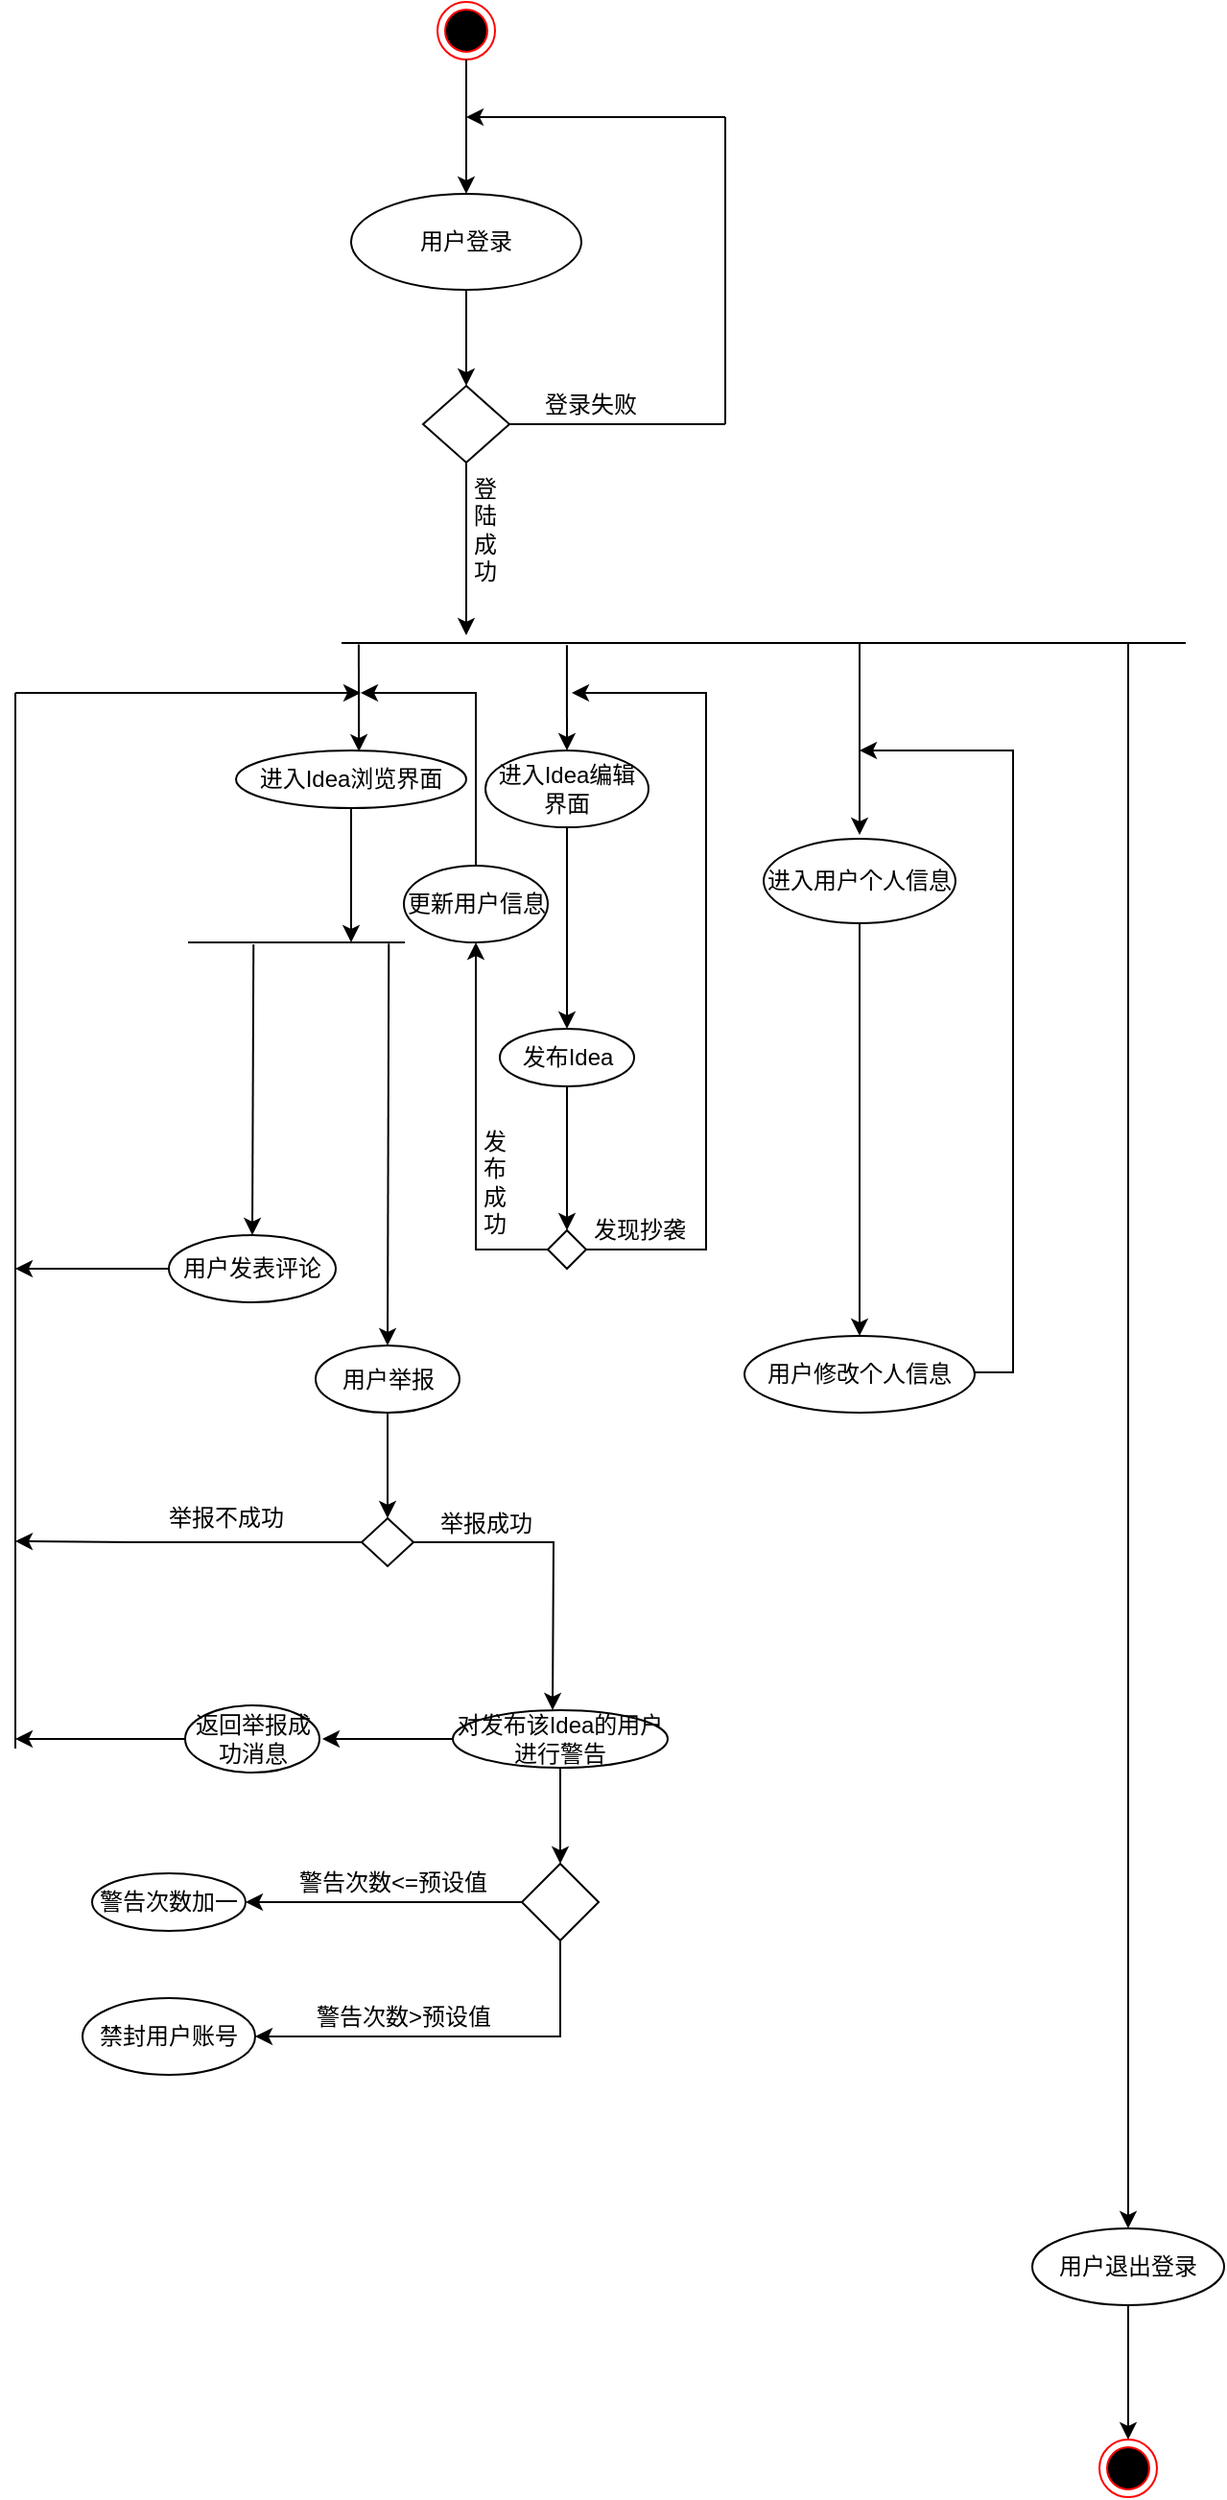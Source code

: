 <mxfile version="12.2.3" type="device" pages="1"><diagram name="Page-1" id="0783ab3e-0a74-02c8-0abd-f7b4e66b4bec"><mxGraphModel dx="2135" dy="3315" grid="1" gridSize="10" guides="1" tooltips="1" connect="1" arrows="1" fold="1" page="1" pageScale="1" pageWidth="850" pageHeight="1100" background="#ffffff" math="0" shadow="0"><root><mxCell id="0"/><mxCell id="1" parent="0"/><mxCell id="02tYhoFNjldnBtzx3hTq-1" value="" style="ellipse;html=1;shape=endState;fillColor=#000000;strokeColor=#ff0000;" vertex="1" parent="1"><mxGeometry x="420" y="-1530" width="30" height="30" as="geometry"/></mxCell><mxCell id="02tYhoFNjldnBtzx3hTq-2" value="用户登录" style="ellipse;whiteSpace=wrap;html=1;" vertex="1" parent="1"><mxGeometry x="375" y="-1430" width="120" height="50" as="geometry"/></mxCell><mxCell id="02tYhoFNjldnBtzx3hTq-3" value="" style="endArrow=classic;html=1;exitX=0.5;exitY=1;exitDx=0;exitDy=0;" edge="1" parent="1" source="02tYhoFNjldnBtzx3hTq-1" target="02tYhoFNjldnBtzx3hTq-2"><mxGeometry width="50" height="50" relative="1" as="geometry"><mxPoint x="430" y="-1460" as="sourcePoint"/><mxPoint x="480" y="-1510" as="targetPoint"/></mxGeometry></mxCell><mxCell id="02tYhoFNjldnBtzx3hTq-4" value="" style="rhombus;whiteSpace=wrap;html=1;" vertex="1" parent="1"><mxGeometry x="412.5" y="-1330" width="45" height="40" as="geometry"/></mxCell><mxCell id="02tYhoFNjldnBtzx3hTq-5" value="" style="endArrow=classic;html=1;exitX=0.5;exitY=1;exitDx=0;exitDy=0;" edge="1" parent="1" source="02tYhoFNjldnBtzx3hTq-2" target="02tYhoFNjldnBtzx3hTq-4"><mxGeometry width="50" height="50" relative="1" as="geometry"><mxPoint x="510" y="-1310" as="sourcePoint"/><mxPoint x="560" y="-1360" as="targetPoint"/></mxGeometry></mxCell><mxCell id="02tYhoFNjldnBtzx3hTq-8" value="" style="endArrow=none;html=1;exitX=1;exitY=0.5;exitDx=0;exitDy=0;" edge="1" parent="1" source="02tYhoFNjldnBtzx3hTq-4"><mxGeometry width="50" height="50" relative="1" as="geometry"><mxPoint x="460" y="-1270" as="sourcePoint"/><mxPoint x="570" y="-1310" as="targetPoint"/></mxGeometry></mxCell><mxCell id="02tYhoFNjldnBtzx3hTq-9" value="" style="endArrow=none;html=1;" edge="1" parent="1"><mxGeometry width="50" height="50" relative="1" as="geometry"><mxPoint x="570" y="-1310" as="sourcePoint"/><mxPoint x="570" y="-1470" as="targetPoint"/></mxGeometry></mxCell><mxCell id="02tYhoFNjldnBtzx3hTq-10" value="" style="endArrow=classic;html=1;" edge="1" parent="1"><mxGeometry width="50" height="50" relative="1" as="geometry"><mxPoint x="570" y="-1470" as="sourcePoint"/><mxPoint x="435" y="-1470" as="targetPoint"/></mxGeometry></mxCell><mxCell id="02tYhoFNjldnBtzx3hTq-11" value="登录失败" style="text;html=1;strokeColor=none;fillColor=none;align=center;verticalAlign=middle;whiteSpace=wrap;rounded=0;" vertex="1" parent="1"><mxGeometry x="470" y="-1330" width="60" height="20" as="geometry"/></mxCell><mxCell id="02tYhoFNjldnBtzx3hTq-12" value="" style="endArrow=classic;html=1;exitX=0.5;exitY=1;exitDx=0;exitDy=0;" edge="1" parent="1" source="02tYhoFNjldnBtzx3hTq-4"><mxGeometry width="50" height="50" relative="1" as="geometry"><mxPoint x="440" y="-1220" as="sourcePoint"/><mxPoint x="435" y="-1200" as="targetPoint"/></mxGeometry></mxCell><mxCell id="02tYhoFNjldnBtzx3hTq-13" value="登陆成功" style="text;html=1;strokeColor=none;fillColor=none;align=center;verticalAlign=middle;whiteSpace=wrap;rounded=0;" vertex="1" parent="1"><mxGeometry x="435" y="-1280" width="20" height="50" as="geometry"/></mxCell><mxCell id="02tYhoFNjldnBtzx3hTq-18" value="" style="line;strokeWidth=1;fillColor=none;align=left;verticalAlign=middle;spacingTop=-1;spacingLeft=3;spacingRight=3;rotatable=0;labelPosition=right;points=[];portConstraint=eastwest;" vertex="1" parent="1"><mxGeometry x="370" y="-1200" width="140" height="8" as="geometry"/></mxCell><mxCell id="02tYhoFNjldnBtzx3hTq-19" value="" style="endArrow=classic;html=1;exitX=0.064;exitY=0.587;exitDx=0;exitDy=0;exitPerimeter=0;entryX=0.534;entryY=0.018;entryDx=0;entryDy=0;entryPerimeter=0;" edge="1" parent="1" source="02tYhoFNjldnBtzx3hTq-18" target="02tYhoFNjldnBtzx3hTq-20"><mxGeometry width="50" height="50" relative="1" as="geometry"><mxPoint x="400" y="-1120" as="sourcePoint"/><mxPoint x="370" y="-1140" as="targetPoint"/><Array as="points"/></mxGeometry></mxCell><mxCell id="02tYhoFNjldnBtzx3hTq-50" style="edgeStyle=orthogonalEdgeStyle;rounded=0;orthogonalLoop=1;jettySize=auto;html=1;" edge="1" parent="1" source="02tYhoFNjldnBtzx3hTq-20"><mxGeometry relative="1" as="geometry"><mxPoint x="375" y="-1040" as="targetPoint"/></mxGeometry></mxCell><mxCell id="02tYhoFNjldnBtzx3hTq-20" value="进入Idea浏览界面" style="ellipse;whiteSpace=wrap;html=1;" vertex="1" parent="1"><mxGeometry x="315" y="-1140" width="120" height="30" as="geometry"/></mxCell><mxCell id="02tYhoFNjldnBtzx3hTq-23" value="发布Idea" style="ellipse;whiteSpace=wrap;html=1;" vertex="1" parent="1"><mxGeometry x="452.5" y="-995" width="70" height="30" as="geometry"/></mxCell><mxCell id="02tYhoFNjldnBtzx3hTq-32" style="edgeStyle=orthogonalEdgeStyle;rounded=0;orthogonalLoop=1;jettySize=auto;html=1;exitX=0;exitY=0.5;exitDx=0;exitDy=0;" edge="1" parent="1" source="02tYhoFNjldnBtzx3hTq-25"><mxGeometry relative="1" as="geometry"><mxPoint x="440" y="-1040" as="targetPoint"/><Array as="points"><mxPoint x="440" y="-880"/></Array></mxGeometry></mxCell><mxCell id="02tYhoFNjldnBtzx3hTq-41" style="edgeStyle=orthogonalEdgeStyle;rounded=0;orthogonalLoop=1;jettySize=auto;html=1;exitX=1;exitY=0.5;exitDx=0;exitDy=0;" edge="1" parent="1" source="02tYhoFNjldnBtzx3hTq-25"><mxGeometry relative="1" as="geometry"><mxPoint x="490" y="-1170" as="targetPoint"/><Array as="points"><mxPoint x="560" y="-880"/><mxPoint x="560" y="-1170"/></Array></mxGeometry></mxCell><mxCell id="02tYhoFNjldnBtzx3hTq-25" value="" style="rhombus;whiteSpace=wrap;html=1;" vertex="1" parent="1"><mxGeometry x="477.5" y="-890" width="20" height="20" as="geometry"/></mxCell><mxCell id="02tYhoFNjldnBtzx3hTq-27" value="" style="endArrow=classic;html=1;exitX=0.5;exitY=1;exitDx=0;exitDy=0;entryX=0.5;entryY=0;entryDx=0;entryDy=0;" edge="1" parent="1" source="02tYhoFNjldnBtzx3hTq-23" target="02tYhoFNjldnBtzx3hTq-25"><mxGeometry width="50" height="50" relative="1" as="geometry"><mxPoint x="510" y="-1020" as="sourcePoint"/><mxPoint x="560" y="-1070" as="targetPoint"/></mxGeometry></mxCell><mxCell id="02tYhoFNjldnBtzx3hTq-30" value="发现抄袭" style="text;html=1;strokeColor=none;fillColor=none;align=center;verticalAlign=middle;whiteSpace=wrap;rounded=0;" vertex="1" parent="1"><mxGeometry x="497.5" y="-900" width="55" height="20" as="geometry"/></mxCell><mxCell id="02tYhoFNjldnBtzx3hTq-33" value="发布成功" style="text;html=1;strokeColor=none;fillColor=none;align=center;verticalAlign=middle;whiteSpace=wrap;rounded=0;" vertex="1" parent="1"><mxGeometry x="440" y="-950" width="20" height="70" as="geometry"/></mxCell><mxCell id="02tYhoFNjldnBtzx3hTq-36" value="进入Idea编辑界面" style="ellipse;whiteSpace=wrap;html=1;" vertex="1" parent="1"><mxGeometry x="445" y="-1140" width="85" height="40" as="geometry"/></mxCell><mxCell id="02tYhoFNjldnBtzx3hTq-37" value="" style="endArrow=classic;html=1;entryX=0.5;entryY=0;entryDx=0;entryDy=0;exitX=0.839;exitY=0.634;exitDx=0;exitDy=0;exitPerimeter=0;" edge="1" parent="1" source="02tYhoFNjldnBtzx3hTq-18" target="02tYhoFNjldnBtzx3hTq-36"><mxGeometry width="50" height="50" relative="1" as="geometry"><mxPoint x="530" y="-1130" as="sourcePoint"/><mxPoint x="580" y="-1180" as="targetPoint"/></mxGeometry></mxCell><mxCell id="02tYhoFNjldnBtzx3hTq-40" value="" style="endArrow=classic;html=1;entryX=0.5;entryY=0;entryDx=0;entryDy=0;exitX=0.5;exitY=1;exitDx=0;exitDy=0;" edge="1" parent="1" source="02tYhoFNjldnBtzx3hTq-36" target="02tYhoFNjldnBtzx3hTq-23"><mxGeometry width="50" height="50" relative="1" as="geometry"><mxPoint x="495" y="-1070" as="sourcePoint"/><mxPoint x="370" y="-850" as="targetPoint"/></mxGeometry></mxCell><mxCell id="02tYhoFNjldnBtzx3hTq-47" style="edgeStyle=orthogonalEdgeStyle;rounded=0;orthogonalLoop=1;jettySize=auto;html=1;exitX=0.5;exitY=0;exitDx=0;exitDy=0;" edge="1" parent="1" source="02tYhoFNjldnBtzx3hTq-43"><mxGeometry relative="1" as="geometry"><mxPoint x="380" y="-1170" as="targetPoint"/><Array as="points"><mxPoint x="440" y="-1170"/></Array></mxGeometry></mxCell><mxCell id="02tYhoFNjldnBtzx3hTq-43" value="更新用户信息" style="ellipse;whiteSpace=wrap;html=1;" vertex="1" parent="1"><mxGeometry x="402.5" y="-1080" width="75" height="40" as="geometry"/></mxCell><mxCell id="02tYhoFNjldnBtzx3hTq-57" style="edgeStyle=orthogonalEdgeStyle;rounded=0;orthogonalLoop=1;jettySize=auto;html=1;" edge="1" parent="1" source="02tYhoFNjldnBtzx3hTq-49"><mxGeometry relative="1" as="geometry"><mxPoint x="200" y="-728" as="targetPoint"/><Array as="points"><mxPoint x="260" y="-728"/><mxPoint x="260" y="-728"/></Array></mxGeometry></mxCell><mxCell id="02tYhoFNjldnBtzx3hTq-67" style="edgeStyle=orthogonalEdgeStyle;rounded=0;orthogonalLoop=1;jettySize=auto;html=1;exitX=1;exitY=0.5;exitDx=0;exitDy=0;" edge="1" parent="1" source="02tYhoFNjldnBtzx3hTq-49"><mxGeometry relative="1" as="geometry"><mxPoint x="480" y="-640" as="targetPoint"/></mxGeometry></mxCell><mxCell id="02tYhoFNjldnBtzx3hTq-49" value="" style="rhombus;whiteSpace=wrap;html=1;" vertex="1" parent="1"><mxGeometry x="380.5" y="-740" width="27" height="25" as="geometry"/></mxCell><mxCell id="02tYhoFNjldnBtzx3hTq-53" style="edgeStyle=orthogonalEdgeStyle;rounded=0;orthogonalLoop=1;jettySize=auto;html=1;entryX=0.5;entryY=0;entryDx=0;entryDy=0;" edge="1" parent="1" source="02tYhoFNjldnBtzx3hTq-51" target="02tYhoFNjldnBtzx3hTq-49"><mxGeometry relative="1" as="geometry"><mxPoint x="317.5" y="-940" as="targetPoint"/></mxGeometry></mxCell><mxCell id="02tYhoFNjldnBtzx3hTq-51" value="用户举报" style="ellipse;whiteSpace=wrap;html=1;" vertex="1" parent="1"><mxGeometry x="356.5" y="-830" width="75" height="35" as="geometry"/></mxCell><mxCell id="02tYhoFNjldnBtzx3hTq-55" value="" style="endArrow=none;html=1;" edge="1" parent="1"><mxGeometry width="50" height="50" relative="1" as="geometry"><mxPoint x="200" y="-620" as="sourcePoint"/><mxPoint x="200" y="-1170" as="targetPoint"/></mxGeometry></mxCell><mxCell id="02tYhoFNjldnBtzx3hTq-56" value="" style="endArrow=classic;html=1;" edge="1" parent="1"><mxGeometry width="50" height="50" relative="1" as="geometry"><mxPoint x="200" y="-1170" as="sourcePoint"/><mxPoint x="380" y="-1170" as="targetPoint"/></mxGeometry></mxCell><mxCell id="02tYhoFNjldnBtzx3hTq-58" value="举报不成功" style="text;html=1;strokeColor=none;fillColor=none;align=center;verticalAlign=middle;whiteSpace=wrap;rounded=0;" vertex="1" parent="1"><mxGeometry x="270" y="-750" width="80" height="20" as="geometry"/></mxCell><mxCell id="02tYhoFNjldnBtzx3hTq-59" value="" style="line;strokeWidth=1;fillColor=none;align=left;verticalAlign=middle;spacingTop=-1;spacingLeft=3;spacingRight=3;rotatable=0;labelPosition=right;points=[];portConstraint=eastwest;" vertex="1" parent="1"><mxGeometry x="290" y="-1044" width="113" height="8" as="geometry"/></mxCell><mxCell id="02tYhoFNjldnBtzx3hTq-61" value="" style="endArrow=classic;html=1;entryX=0.5;entryY=0;entryDx=0;entryDy=0;exitX=0.926;exitY=0.572;exitDx=0;exitDy=0;exitPerimeter=0;" edge="1" parent="1" source="02tYhoFNjldnBtzx3hTq-59" target="02tYhoFNjldnBtzx3hTq-51"><mxGeometry width="50" height="50" relative="1" as="geometry"><mxPoint x="320" y="-980" as="sourcePoint"/><mxPoint x="370" y="-1030" as="targetPoint"/></mxGeometry></mxCell><mxCell id="02tYhoFNjldnBtzx3hTq-63" value="用户发表评论" style="ellipse;whiteSpace=wrap;html=1;" vertex="1" parent="1"><mxGeometry x="280" y="-887.5" width="87" height="35" as="geometry"/></mxCell><mxCell id="02tYhoFNjldnBtzx3hTq-64" value="" style="endArrow=classic;html=1;exitX=0;exitY=0.5;exitDx=0;exitDy=0;" edge="1" parent="1" source="02tYhoFNjldnBtzx3hTq-63"><mxGeometry width="50" height="50" relative="1" as="geometry"><mxPoint x="240" y="-810" as="sourcePoint"/><mxPoint x="200" y="-870" as="targetPoint"/></mxGeometry></mxCell><mxCell id="02tYhoFNjldnBtzx3hTq-65" value="" style="endArrow=classic;html=1;entryX=0.5;entryY=0;entryDx=0;entryDy=0;exitX=0.302;exitY=0.621;exitDx=0;exitDy=0;exitPerimeter=0;" edge="1" parent="1" source="02tYhoFNjldnBtzx3hTq-59" target="02tYhoFNjldnBtzx3hTq-63"><mxGeometry width="50" height="50" relative="1" as="geometry"><mxPoint x="290" y="-890" as="sourcePoint"/><mxPoint x="340" y="-940" as="targetPoint"/></mxGeometry></mxCell><mxCell id="02tYhoFNjldnBtzx3hTq-68" value="举报成功" style="text;html=1;strokeColor=none;fillColor=none;align=center;verticalAlign=middle;whiteSpace=wrap;rounded=0;" vertex="1" parent="1"><mxGeometry x="417.5" y="-747.5" width="55" height="20" as="geometry"/></mxCell><mxCell id="02tYhoFNjldnBtzx3hTq-76" style="edgeStyle=orthogonalEdgeStyle;rounded=0;orthogonalLoop=1;jettySize=auto;html=1;exitX=0.5;exitY=1;exitDx=0;exitDy=0;entryX=0.5;entryY=0;entryDx=0;entryDy=0;" edge="1" parent="1" source="02tYhoFNjldnBtzx3hTq-69" target="02tYhoFNjldnBtzx3hTq-75"><mxGeometry relative="1" as="geometry"/></mxCell><mxCell id="02tYhoFNjldnBtzx3hTq-69" value="对发布该Idea的用户进行警告" style="ellipse;whiteSpace=wrap;html=1;" vertex="1" parent="1"><mxGeometry x="428" y="-640" width="112" height="30" as="geometry"/></mxCell><mxCell id="02tYhoFNjldnBtzx3hTq-70" value="" style="endArrow=classic;html=1;exitX=0;exitY=0.5;exitDx=0;exitDy=0;" edge="1" parent="1" source="02tYhoFNjldnBtzx3hTq-69"><mxGeometry width="50" height="50" relative="1" as="geometry"><mxPoint x="330" y="-600" as="sourcePoint"/><mxPoint x="360" y="-625" as="targetPoint"/></mxGeometry></mxCell><mxCell id="02tYhoFNjldnBtzx3hTq-74" style="edgeStyle=orthogonalEdgeStyle;rounded=0;orthogonalLoop=1;jettySize=auto;html=1;exitX=0;exitY=0.5;exitDx=0;exitDy=0;" edge="1" parent="1" source="02tYhoFNjldnBtzx3hTq-71"><mxGeometry relative="1" as="geometry"><mxPoint x="200" y="-625" as="targetPoint"/><Array as="points"><mxPoint x="200" y="-625"/><mxPoint x="200" y="-625"/></Array></mxGeometry></mxCell><mxCell id="02tYhoFNjldnBtzx3hTq-71" value="返回举报成功消息" style="ellipse;whiteSpace=wrap;html=1;" vertex="1" parent="1"><mxGeometry x="288.5" y="-642.5" width="70" height="35" as="geometry"/></mxCell><mxCell id="02tYhoFNjldnBtzx3hTq-86" style="edgeStyle=orthogonalEdgeStyle;rounded=0;orthogonalLoop=1;jettySize=auto;html=1;exitX=0.5;exitY=1;exitDx=0;exitDy=0;entryX=1;entryY=0.5;entryDx=0;entryDy=0;" edge="1" parent="1" source="02tYhoFNjldnBtzx3hTq-75" target="02tYhoFNjldnBtzx3hTq-85"><mxGeometry relative="1" as="geometry"><mxPoint x="330" y="-470" as="targetPoint"/><Array as="points"><mxPoint x="484" y="-470"/></Array></mxGeometry></mxCell><mxCell id="02tYhoFNjldnBtzx3hTq-75" value="" style="rhombus;whiteSpace=wrap;html=1;" vertex="1" parent="1"><mxGeometry x="464" y="-560" width="40" height="40" as="geometry"/></mxCell><mxCell id="02tYhoFNjldnBtzx3hTq-77" value="" style="endArrow=classic;html=1;exitX=0;exitY=0.5;exitDx=0;exitDy=0;" edge="1" parent="1" source="02tYhoFNjldnBtzx3hTq-75"><mxGeometry width="50" height="50" relative="1" as="geometry"><mxPoint x="460" y="-540" as="sourcePoint"/><mxPoint x="320" y="-540" as="targetPoint"/></mxGeometry></mxCell><mxCell id="02tYhoFNjldnBtzx3hTq-78" value="警告次数&amp;lt;=预设值" style="text;html=1;strokeColor=none;fillColor=none;align=center;verticalAlign=middle;whiteSpace=wrap;rounded=0;" vertex="1" parent="1"><mxGeometry x="340.5" y="-560.5" width="112" height="20" as="geometry"/></mxCell><mxCell id="02tYhoFNjldnBtzx3hTq-84" value="警告次数加一" style="ellipse;whiteSpace=wrap;html=1;" vertex="1" parent="1"><mxGeometry x="240" y="-555" width="80" height="30" as="geometry"/></mxCell><mxCell id="02tYhoFNjldnBtzx3hTq-85" value="禁封用户账号" style="ellipse;whiteSpace=wrap;html=1;" vertex="1" parent="1"><mxGeometry x="235" y="-490" width="90" height="40" as="geometry"/></mxCell><mxCell id="02tYhoFNjldnBtzx3hTq-87" value="警告次数&amp;gt;预设值" style="text;html=1;strokeColor=none;fillColor=none;align=center;verticalAlign=middle;whiteSpace=wrap;rounded=0;" vertex="1" parent="1"><mxGeometry x="350" y="-490" width="105" height="20" as="geometry"/></mxCell><mxCell id="02tYhoFNjldnBtzx3hTq-90" value="" style="endArrow=none;html=1;" edge="1" parent="1"><mxGeometry width="50" height="50" relative="1" as="geometry"><mxPoint x="510" y="-1196" as="sourcePoint"/><mxPoint x="680" y="-1196" as="targetPoint"/></mxGeometry></mxCell><mxCell id="02tYhoFNjldnBtzx3hTq-91" value="" style="endArrow=classic;html=1;" edge="1" parent="1"><mxGeometry width="50" height="50" relative="1" as="geometry"><mxPoint x="640" y="-1196" as="sourcePoint"/><mxPoint x="640" y="-1096" as="targetPoint"/></mxGeometry></mxCell><mxCell id="02tYhoFNjldnBtzx3hTq-92" value="进入用户个人信息" style="ellipse;whiteSpace=wrap;html=1;" vertex="1" parent="1"><mxGeometry x="590" y="-1094" width="100" height="44" as="geometry"/></mxCell><mxCell id="02tYhoFNjldnBtzx3hTq-93" value="" style="endArrow=classic;html=1;exitX=0.5;exitY=1;exitDx=0;exitDy=0;entryX=0.5;entryY=0;entryDx=0;entryDy=0;" edge="1" parent="1" source="02tYhoFNjldnBtzx3hTq-92" target="02tYhoFNjldnBtzx3hTq-94"><mxGeometry width="50" height="50" relative="1" as="geometry"><mxPoint x="660" y="-940" as="sourcePoint"/><mxPoint x="640" y="-840" as="targetPoint"/></mxGeometry></mxCell><mxCell id="02tYhoFNjldnBtzx3hTq-99" style="edgeStyle=orthogonalEdgeStyle;rounded=0;orthogonalLoop=1;jettySize=auto;html=1;exitX=1;exitY=0.5;exitDx=0;exitDy=0;" edge="1" parent="1" source="02tYhoFNjldnBtzx3hTq-94"><mxGeometry relative="1" as="geometry"><mxPoint x="640.0" y="-1140" as="targetPoint"/><Array as="points"><mxPoint x="720" y="-816"/><mxPoint x="720" y="-1140"/></Array></mxGeometry></mxCell><mxCell id="02tYhoFNjldnBtzx3hTq-94" value="用户修改个人信息" style="ellipse;whiteSpace=wrap;html=1;" vertex="1" parent="1"><mxGeometry x="580" y="-835" width="120" height="40" as="geometry"/></mxCell><mxCell id="02tYhoFNjldnBtzx3hTq-96" value="" style="endArrow=none;html=1;" edge="1" parent="1"><mxGeometry width="50" height="50" relative="1" as="geometry"><mxPoint x="680" y="-1196" as="sourcePoint"/><mxPoint x="810" y="-1196" as="targetPoint"/></mxGeometry></mxCell><mxCell id="02tYhoFNjldnBtzx3hTq-97" value="" style="endArrow=classic;html=1;entryX=0.5;entryY=1;entryDx=0;entryDy=0;" edge="1" parent="1" target="02tYhoFNjldnBtzx3hTq-101"><mxGeometry width="50" height="50" relative="1" as="geometry"><mxPoint x="780" y="-1196" as="sourcePoint"/><mxPoint x="780" y="-375.714" as="targetPoint"/></mxGeometry></mxCell><mxCell id="02tYhoFNjldnBtzx3hTq-100" value="" style="ellipse;html=1;shape=endState;fillColor=#000000;strokeColor=#ff0000;" vertex="1" parent="1"><mxGeometry x="765" y="-260" width="30" height="30" as="geometry"/></mxCell><mxCell id="02tYhoFNjldnBtzx3hTq-101" value="用户退出登录" style="ellipse;whiteSpace=wrap;html=1;direction=west;" vertex="1" parent="1"><mxGeometry x="730" y="-370" width="100" height="40" as="geometry"/></mxCell><mxCell id="02tYhoFNjldnBtzx3hTq-102" value="" style="endArrow=classic;html=1;exitX=0.5;exitY=0;exitDx=0;exitDy=0;entryX=0.5;entryY=0;entryDx=0;entryDy=0;" edge="1" parent="1" source="02tYhoFNjldnBtzx3hTq-101" target="02tYhoFNjldnBtzx3hTq-100"><mxGeometry width="50" height="50" relative="1" as="geometry"><mxPoint x="790" y="-260" as="sourcePoint"/><mxPoint x="840" y="-310" as="targetPoint"/></mxGeometry></mxCell></root></mxGraphModel></diagram></mxfile>